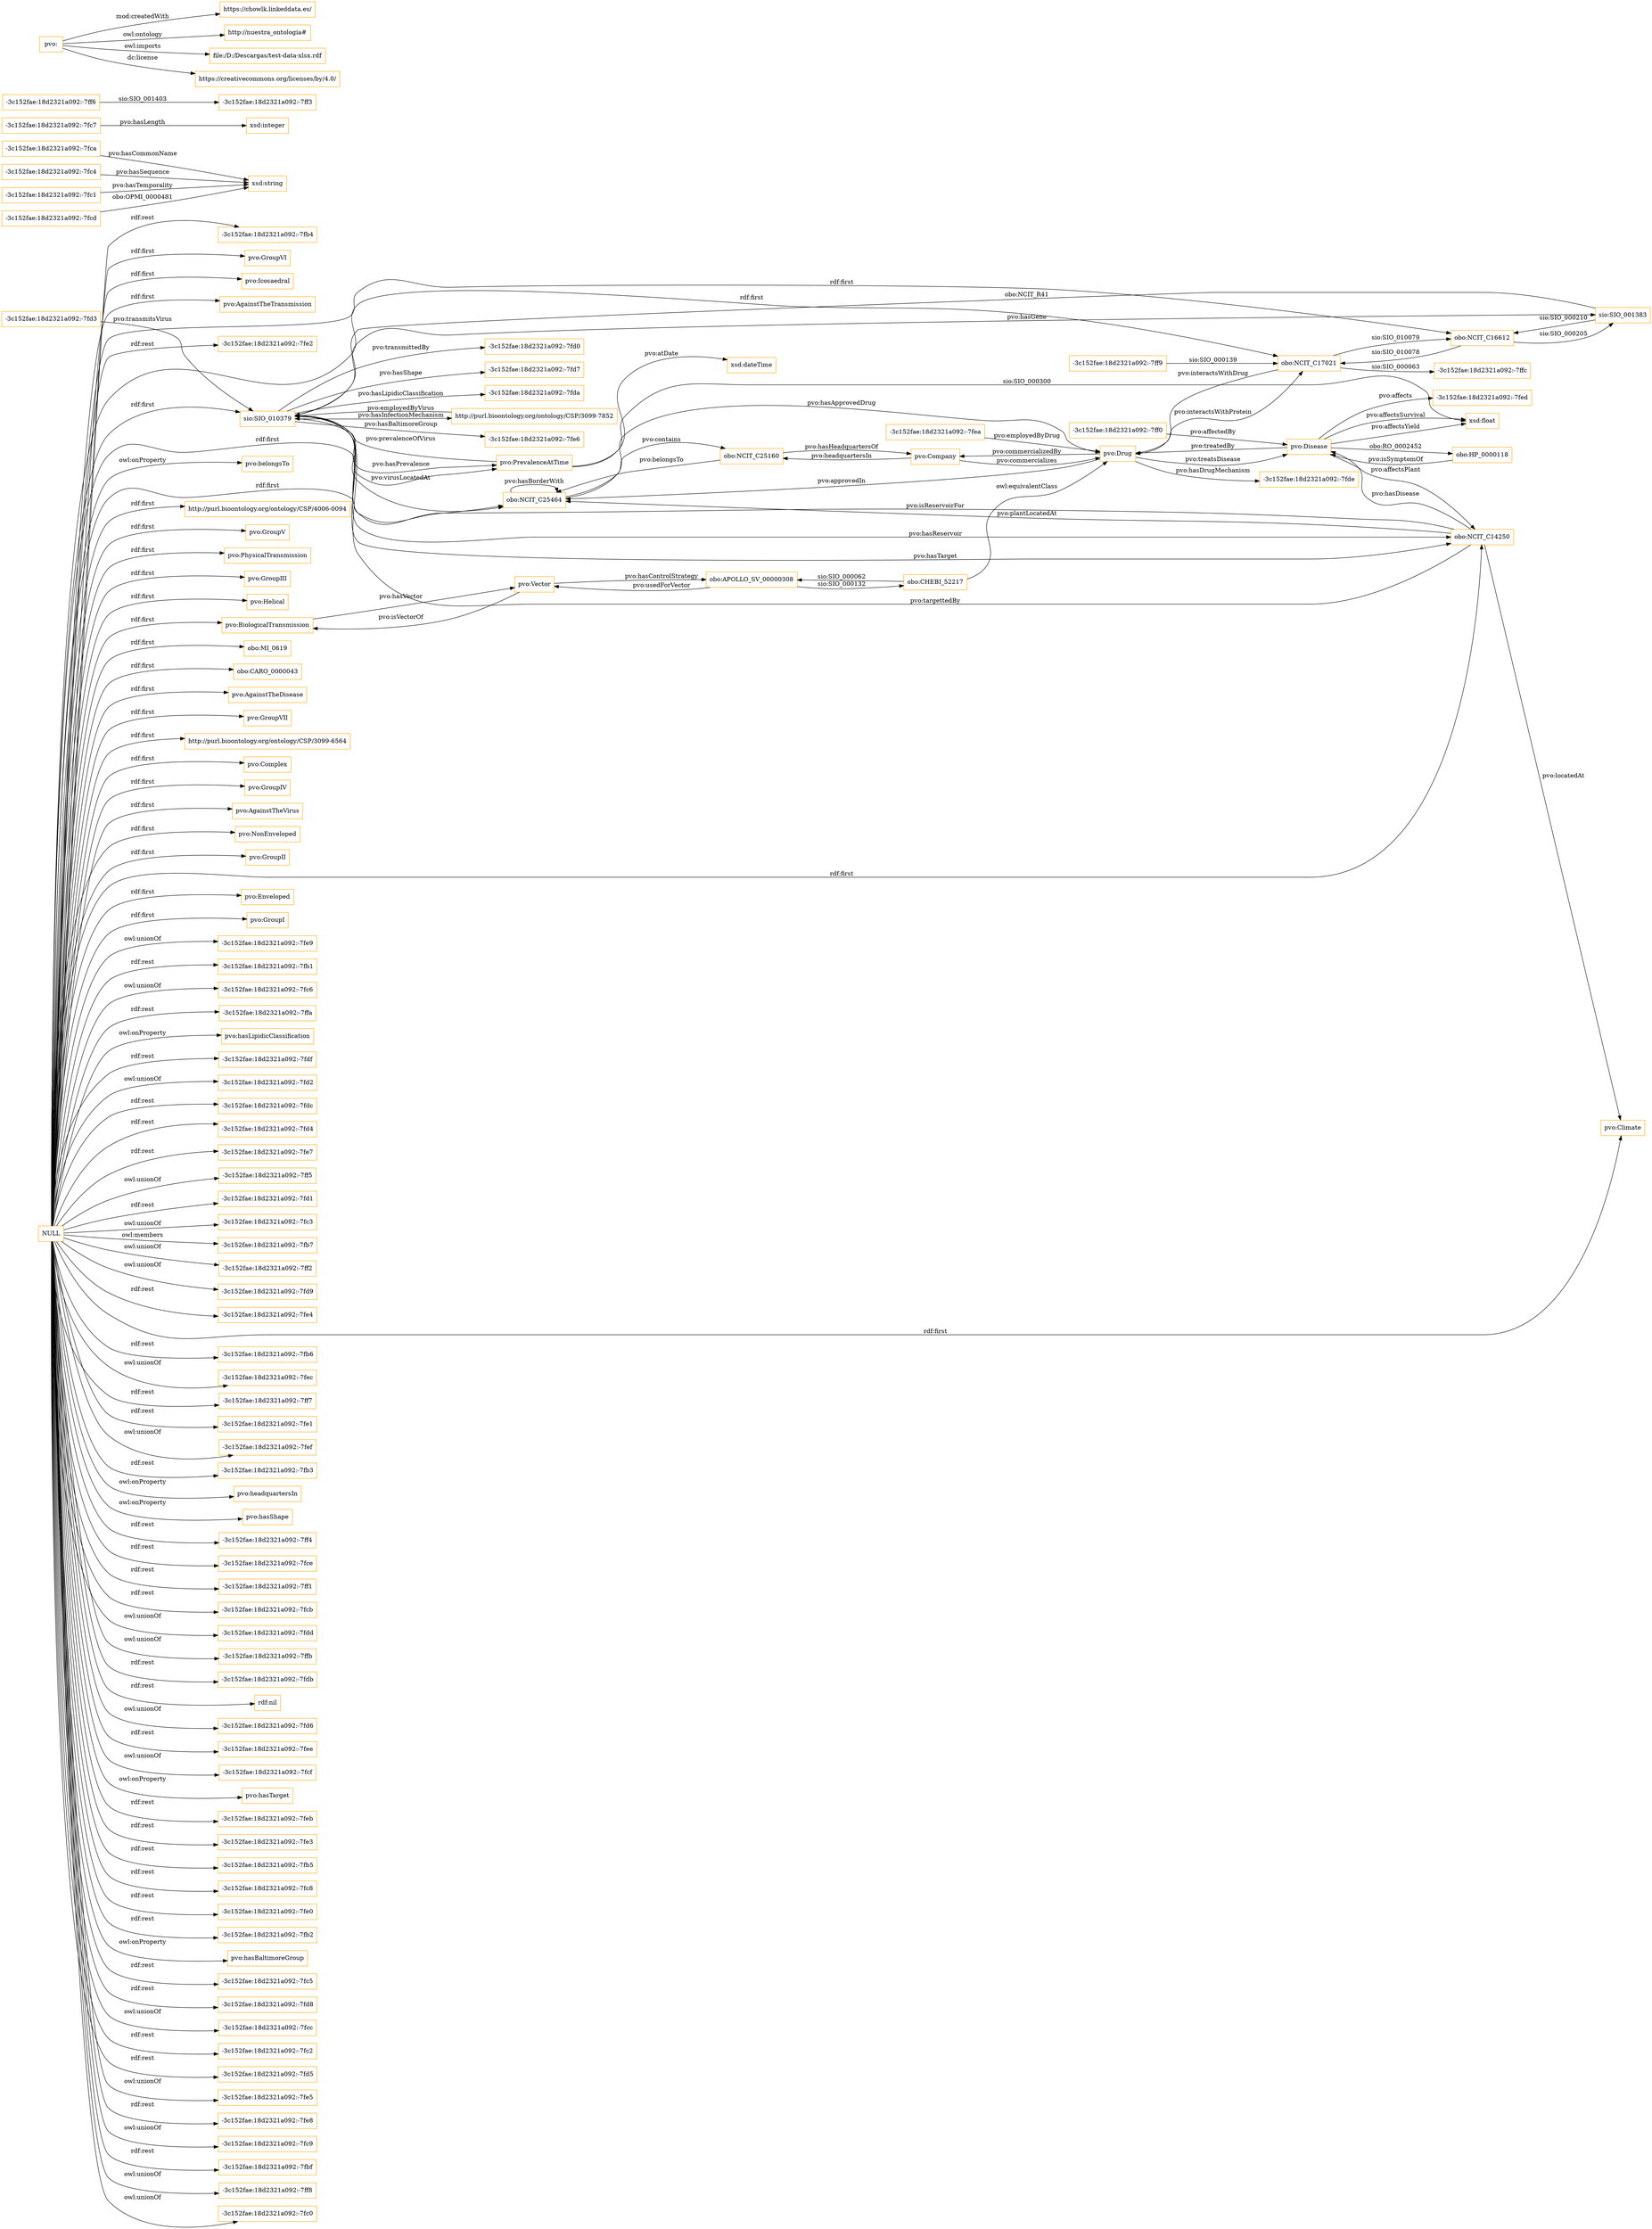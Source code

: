 digraph ar2dtool_diagram { 
rankdir=LR;
size="1501"
node [shape = rectangle, color="orange"]; "pvo:GroupVI" "-3c152fae:18d2321a092:-7fca" "-3c152fae:18d2321a092:-7fd0" "-3c152fae:18d2321a092:-7fed" "pvo:Icosaedral" "pvo:Company" "obo:APOLLO_SV_00000308" "-3c152fae:18d2321a092:-7fd7" "pvo:AgainstTheTransmission" "sio:SIO_010379" "obo:NCIT_C16612" "http://purl.bioontology.org/ontology/CSP/4006-0094" "pvo:GroupV" "pvo:PhysicalTransmission" "-3c152fae:18d2321a092:-7fc4" "pvo:Vector" "pvo:GroupIII" "-3c152fae:18d2321a092:-7ff9" "pvo:BiologicalTransmission" "obo:NCIT_C25160" "-3c152fae:18d2321a092:-7fc7" "-3c152fae:18d2321a092:-7fea" "obo:NCIT_C25464" "obo:NCIT_C14250" "-3c152fae:18d2321a092:-7ff3" "pvo:PrevalenceAtTime" "pvo:Helical" "obo:HP_0000118" "pvo:Disease" "pvo:Climate" "obo:CHEBI_52217" "-3c152fae:18d2321a092:-7fc1" "-3c152fae:18d2321a092:-7ff6" "-3c152fae:18d2321a092:-7fda" "obo:MI_0619" "pvo:Drug" "obo:CARO_0000043" "pvo:AgainstTheDisease" "-3c152fae:18d2321a092:-7ff0" "pvo:GroupVII" "http://purl.bioontology.org/ontology/CSP/3099-6564" "pvo:Complex" "-3c152fae:18d2321a092:-7ffc" "pvo:GroupIV" "pvo:AgainstTheVirus" "-3c152fae:18d2321a092:-7fcd" "http://purl.bioontology.org/ontology/CSP/3099-7852" "-3c152fae:18d2321a092:-7fd3" "-3c152fae:18d2321a092:-7fe6" "pvo:NonEnveloped" "sio:SIO_001383" "pvo:GroupII" "obo:NCIT_C17021" "pvo:Enveloped" "pvo:GroupI" "-3c152fae:18d2321a092:-7fde" ; /*classes style*/
	"obo:CHEBI_52217" -> "pvo:Drug" [ label = "owl:equivalentClass" ];
	"NULL" -> "pvo:NonEnveloped" [ label = "rdf:first" ];
	"NULL" -> "-3c152fae:18d2321a092:-7fe9" [ label = "owl:unionOf" ];
	"NULL" -> "-3c152fae:18d2321a092:-7fb1" [ label = "rdf:rest" ];
	"NULL" -> "-3c152fae:18d2321a092:-7fc6" [ label = "owl:unionOf" ];
	"NULL" -> "-3c152fae:18d2321a092:-7ffa" [ label = "rdf:rest" ];
	"NULL" -> "pvo:hasLipidicClassification" [ label = "owl:onProperty" ];
	"NULL" -> "sio:SIO_010379" [ label = "rdf:first" ];
	"NULL" -> "obo:CARO_0000043" [ label = "rdf:first" ];
	"NULL" -> "pvo:GroupVII" [ label = "rdf:first" ];
	"NULL" -> "obo:NCIT_C16612" [ label = "rdf:first" ];
	"NULL" -> "pvo:AgainstTheDisease" [ label = "rdf:first" ];
	"NULL" -> "-3c152fae:18d2321a092:-7fdf" [ label = "rdf:rest" ];
	"NULL" -> "pvo:PhysicalTransmission" [ label = "rdf:first" ];
	"NULL" -> "pvo:Complex" [ label = "rdf:first" ];
	"NULL" -> "-3c152fae:18d2321a092:-7fd2" [ label = "owl:unionOf" ];
	"NULL" -> "pvo:GroupIII" [ label = "rdf:first" ];
	"NULL" -> "-3c152fae:18d2321a092:-7fdc" [ label = "rdf:rest" ];
	"NULL" -> "-3c152fae:18d2321a092:-7fd4" [ label = "rdf:rest" ];
	"NULL" -> "obo:MI_0619" [ label = "rdf:first" ];
	"NULL" -> "http://purl.bioontology.org/ontology/CSP/3099-6564" [ label = "rdf:first" ];
	"NULL" -> "-3c152fae:18d2321a092:-7fe7" [ label = "rdf:rest" ];
	"NULL" -> "-3c152fae:18d2321a092:-7ff5" [ label = "owl:unionOf" ];
	"NULL" -> "-3c152fae:18d2321a092:-7fd1" [ label = "rdf:rest" ];
	"NULL" -> "-3c152fae:18d2321a092:-7fc3" [ label = "owl:unionOf" ];
	"NULL" -> "-3c152fae:18d2321a092:-7fb7" [ label = "owl:members" ];
	"NULL" -> "-3c152fae:18d2321a092:-7ff2" [ label = "owl:unionOf" ];
	"NULL" -> "-3c152fae:18d2321a092:-7fd9" [ label = "owl:unionOf" ];
	"NULL" -> "-3c152fae:18d2321a092:-7fe4" [ label = "rdf:rest" ];
	"NULL" -> "obo:NCIT_C25464" [ label = "rdf:first" ];
	"NULL" -> "-3c152fae:18d2321a092:-7fb6" [ label = "rdf:rest" ];
	"NULL" -> "-3c152fae:18d2321a092:-7fec" [ label = "owl:unionOf" ];
	"NULL" -> "-3c152fae:18d2321a092:-7ff7" [ label = "rdf:rest" ];
	"NULL" -> "-3c152fae:18d2321a092:-7fe1" [ label = "rdf:rest" ];
	"NULL" -> "-3c152fae:18d2321a092:-7fef" [ label = "owl:unionOf" ];
	"NULL" -> "-3c152fae:18d2321a092:-7fb3" [ label = "rdf:rest" ];
	"NULL" -> "pvo:headquartersIn" [ label = "owl:onProperty" ];
	"NULL" -> "pvo:GroupV" [ label = "rdf:first" ];
	"NULL" -> "pvo:hasShape" [ label = "owl:onProperty" ];
	"NULL" -> "-3c152fae:18d2321a092:-7ff4" [ label = "rdf:rest" ];
	"NULL" -> "-3c152fae:18d2321a092:-7fce" [ label = "rdf:rest" ];
	"NULL" -> "obo:NCIT_C14250" [ label = "rdf:first" ];
	"NULL" -> "http://purl.bioontology.org/ontology/CSP/4006-0094" [ label = "rdf:first" ];
	"NULL" -> "-3c152fae:18d2321a092:-7ff1" [ label = "rdf:rest" ];
	"NULL" -> "-3c152fae:18d2321a092:-7fcb" [ label = "rdf:rest" ];
	"NULL" -> "obo:NCIT_C17021" [ label = "rdf:first" ];
	"NULL" -> "-3c152fae:18d2321a092:-7fdd" [ label = "owl:unionOf" ];
	"NULL" -> "-3c152fae:18d2321a092:-7ffb" [ label = "owl:unionOf" ];
	"NULL" -> "pvo:BiologicalTransmission" [ label = "rdf:first" ];
	"NULL" -> "-3c152fae:18d2321a092:-7fdb" [ label = "rdf:rest" ];
	"NULL" -> "rdf:nil" [ label = "rdf:rest" ];
	"NULL" -> "pvo:GroupI" [ label = "rdf:first" ];
	"NULL" -> "pvo:Enveloped" [ label = "rdf:first" ];
	"NULL" -> "-3c152fae:18d2321a092:-7fd6" [ label = "owl:unionOf" ];
	"NULL" -> "-3c152fae:18d2321a092:-7fee" [ label = "rdf:rest" ];
	"NULL" -> "pvo:AgainstTheTransmission" [ label = "rdf:first" ];
	"NULL" -> "-3c152fae:18d2321a092:-7fcf" [ label = "owl:unionOf" ];
	"NULL" -> "pvo:hasTarget" [ label = "owl:onProperty" ];
	"NULL" -> "-3c152fae:18d2321a092:-7feb" [ label = "rdf:rest" ];
	"NULL" -> "-3c152fae:18d2321a092:-7fe3" [ label = "rdf:rest" ];
	"NULL" -> "-3c152fae:18d2321a092:-7fb5" [ label = "rdf:rest" ];
	"NULL" -> "pvo:PrevalenceAtTime" [ label = "rdf:first" ];
	"NULL" -> "-3c152fae:18d2321a092:-7fc8" [ label = "rdf:rest" ];
	"NULL" -> "-3c152fae:18d2321a092:-7fe0" [ label = "rdf:rest" ];
	"NULL" -> "-3c152fae:18d2321a092:-7fb2" [ label = "rdf:rest" ];
	"NULL" -> "pvo:hasBaltimoreGroup" [ label = "owl:onProperty" ];
	"NULL" -> "pvo:Climate" [ label = "rdf:first" ];
	"NULL" -> "pvo:GroupVI" [ label = "rdf:first" ];
	"NULL" -> "-3c152fae:18d2321a092:-7fc5" [ label = "rdf:rest" ];
	"NULL" -> "-3c152fae:18d2321a092:-7fd8" [ label = "rdf:rest" ];
	"NULL" -> "pvo:GroupII" [ label = "rdf:first" ];
	"NULL" -> "-3c152fae:18d2321a092:-7fcc" [ label = "owl:unionOf" ];
	"NULL" -> "-3c152fae:18d2321a092:-7fc2" [ label = "rdf:rest" ];
	"NULL" -> "pvo:Icosaedral" [ label = "rdf:first" ];
	"NULL" -> "-3c152fae:18d2321a092:-7fd5" [ label = "rdf:rest" ];
	"NULL" -> "-3c152fae:18d2321a092:-7fe5" [ label = "owl:unionOf" ];
	"NULL" -> "-3c152fae:18d2321a092:-7fe8" [ label = "rdf:rest" ];
	"NULL" -> "pvo:Helical" [ label = "rdf:first" ];
	"NULL" -> "-3c152fae:18d2321a092:-7fc9" [ label = "owl:unionOf" ];
	"NULL" -> "pvo:GroupIV" [ label = "rdf:first" ];
	"NULL" -> "-3c152fae:18d2321a092:-7fbf" [ label = "rdf:rest" ];
	"NULL" -> "pvo:AgainstTheVirus" [ label = "rdf:first" ];
	"NULL" -> "-3c152fae:18d2321a092:-7ff8" [ label = "owl:unionOf" ];
	"NULL" -> "-3c152fae:18d2321a092:-7fc0" [ label = "owl:unionOf" ];
	"NULL" -> "-3c152fae:18d2321a092:-7fe2" [ label = "rdf:rest" ];
	"NULL" -> "pvo:belongsTo" [ label = "owl:onProperty" ];
	"NULL" -> "-3c152fae:18d2321a092:-7fb4" [ label = "rdf:rest" ];
	"pvo:" -> "https://chowlk.linkeddata.es/" [ label = "mod:createdWith" ];
	"pvo:" -> "http://nuestra_ontologia#" [ label = "owl:ontology" ];
	"pvo:" -> "file:/D:/Descargas/test-data-xlsx.rdf" [ label = "owl:imports" ];
	"pvo:" -> "https://creativecommons.org/licenses/by/4.0/" [ label = "dc:license" ];
	"obo:NCIT_C25464" -> "obo:NCIT_C25464" [ label = "pvo:hasBorderWith" ];
	"obo:HP_0000118" -> "pvo:Disease" [ label = "pvo:isSymptomOf" ];
	"sio:SIO_010379" -> "http://purl.bioontology.org/ontology/CSP/3099-7852" [ label = "pvo:hasInfectionMechanism" ];
	"pvo:Disease" -> "obo:HP_0000118" [ label = "obo:RO_0002452" ];
	"sio:SIO_010379" -> "-3c152fae:18d2321a092:-7fda" [ label = "pvo:hasLipidicClassification" ];
	"pvo:Disease" -> "xsd:float" [ label = "pvo:affectsYield" ];
	"-3c152fae:18d2321a092:-7fc7" -> "xsd:integer" [ label = "pvo:hasLength" ];
	"http://purl.bioontology.org/ontology/CSP/3099-7852" -> "sio:SIO_010379" [ label = "pvo:employedByVirus" ];
	"-3c152fae:18d2321a092:-7ff6" -> "-3c152fae:18d2321a092:-7ff3" [ label = "sio:SIO_001403" ];
	"obo:NCIT_C14250" -> "pvo:Climate" [ label = "pvo:locatedAt" ];
	"sio:SIO_001383" -> "obo:NCIT_C16612" [ label = "sio:SIO_000210" ];
	"obo:APOLLO_SV_00000308" -> "obo:CHEBI_52217" [ label = "sio:SIO_000132" ];
	"pvo:Drug" -> "-3c152fae:18d2321a092:-7fde" [ label = "pvo:hasDrugMechanism" ];
	"-3c152fae:18d2321a092:-7fcd" -> "xsd:string" [ label = "obo:OPMI_0000481" ];
	"obo:NCIT_C17021" -> "pvo:Drug" [ label = "pvo:interactsWithDrug" ];
	"sio:SIO_010379" -> "pvo:PrevalenceAtTime" [ label = "pvo:hasPrevalence" ];
	"pvo:Disease" -> "obo:NCIT_C14250" [ label = "pvo:affectsPlant" ];
	"sio:SIO_010379" -> "obo:NCIT_C25464" [ label = "pvo:virusLocatedAt" ];
	"obo:NCIT_C25160" -> "pvo:Company" [ label = "pvo:hasHeadquartersOf" ];
	"-3c152fae:18d2321a092:-7fc1" -> "xsd:string" [ label = "pvo:hasTemporality" ];
	"pvo:Company" -> "obo:NCIT_C25160" [ label = "pvo:headquartersIn" ];
	"-3c152fae:18d2321a092:-7fca" -> "xsd:string" [ label = "pvo:hasCommonName" ];
	"-3c152fae:18d2321a092:-7fd3" -> "sio:SIO_010379" [ label = "pvo:transmitsVirus" ];
	"-3c152fae:18d2321a092:-7fc4" -> "xsd:string" [ label = "pvo:hasSequence" ];
	"obo:NCIT_C16612" -> "sio:SIO_001383" [ label = "sio:SIO_000205" ];
	"pvo:Drug" -> "pvo:Company" [ label = "pvo:commercializedBy" ];
	"obo:NCIT_C14250" -> "sio:SIO_010379" [ label = "pvo:isReservoirFor" ];
	"pvo:PrevalenceAtTime" -> "xsd:float" [ label = "sio:SIO_000300" ];
	"obo:NCIT_C14250" -> "sio:SIO_010379" [ label = "pvo:targettedBy" ];
	"obo:NCIT_C17021" -> "-3c152fae:18d2321a092:-7ffc" [ label = "sio:SIO_000063" ];
	"sio:SIO_010379" -> "obo:NCIT_C14250" [ label = "pvo:hasTarget" ];
	"obo:NCIT_C25160" -> "obo:NCIT_C25464" [ label = "pvo:belongsTo" ];
	"obo:CHEBI_52217" -> "obo:APOLLO_SV_00000308" [ label = "sio:SIO_000062" ];
	"sio:SIO_010379" -> "sio:SIO_001383" [ label = "pvo:hasGene" ];
	"obo:NCIT_C25464" -> "obo:NCIT_C25160" [ label = "pvo:contains" ];
	"obo:NCIT_C17021" -> "obo:NCIT_C16612" [ label = "sio:SIO_010079" ];
	"obo:NCIT_C16612" -> "obo:NCIT_C17021" [ label = "sio:SIO_010078" ];
	"sio:SIO_001383" -> "sio:SIO_010379" [ label = "obo:NCIT_R41" ];
	"obo:NCIT_C14250" -> "obo:NCIT_C25464" [ label = "pvo:plantLocatedAt" ];
	"pvo:Drug" -> "pvo:Disease" [ label = "pvo:treatsDisease" ];
	"obo:NCIT_C14250" -> "pvo:Disease" [ label = "pvo:hasDisease" ];
	"pvo:Vector" -> "obo:APOLLO_SV_00000308" [ label = "pvo:hasControlStrategy" ];
	"pvo:Drug" -> "obo:NCIT_C17021" [ label = "pvo:interactsWithProtein" ];
	"pvo:Disease" -> "xsd:float" [ label = "pvo:affectsSurvival" ];
	"-3c152fae:18d2321a092:-7ff9" -> "obo:NCIT_C17021" [ label = "sio:SIO_000139" ];
	"obo:APOLLO_SV_00000308" -> "pvo:Vector" [ label = "pvo:usedForVector" ];
	"-3c152fae:18d2321a092:-7fea" -> "pvo:Drug" [ label = "pvo:employedByDrug" ];
	"pvo:PrevalenceAtTime" -> "sio:SIO_010379" [ label = "pvo:prevalenceOfVirus" ];
	"obo:NCIT_C25464" -> "pvo:Drug" [ label = "pvo:hasApprovedDrug" ];
	"sio:SIO_010379" -> "-3c152fae:18d2321a092:-7fe6" [ label = "pvo:hasBaltimoreGroup" ];
	"pvo:PrevalenceAtTime" -> "xsd:dateTime" [ label = "pvo:atDate" ];
	"pvo:Disease" -> "pvo:Drug" [ label = "pvo:treatedBy" ];
	"sio:SIO_010379" -> "-3c152fae:18d2321a092:-7fd0" [ label = "pvo:transmittedBy" ];
	"-3c152fae:18d2321a092:-7ff0" -> "pvo:Disease" [ label = "pvo:affectedBy" ];
	"pvo:Disease" -> "-3c152fae:18d2321a092:-7fed" [ label = "pvo:affects" ];
	"pvo:BiologicalTransmission" -> "pvo:Vector" [ label = "pvo:hasVector" ];
	"sio:SIO_010379" -> "-3c152fae:18d2321a092:-7fd7" [ label = "pvo:hasShape" ];
	"sio:SIO_010379" -> "obo:NCIT_C14250" [ label = "pvo:hasReservoir" ];
	"pvo:Vector" -> "pvo:BiologicalTransmission" [ label = "pvo:isVectorOf" ];
	"pvo:Company" -> "pvo:Drug" [ label = "pvo:commercializes" ];
	"pvo:Drug" -> "obo:NCIT_C25464" [ label = "pvo:approvedIn" ];

}

